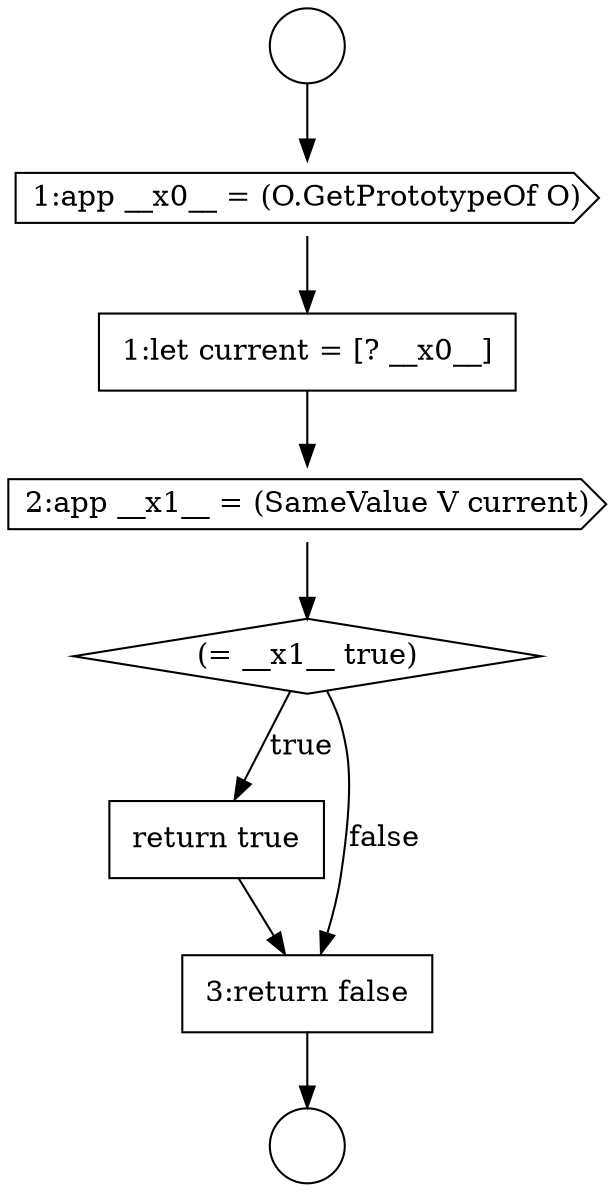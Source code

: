digraph {
  node2844 [shape=cds, label=<<font color="black">2:app __x1__ = (SameValue V current)</font>> color="black" fillcolor="white" style=filled]
  node2845 [shape=diamond, label=<<font color="black">(= __x1__ true)</font>> color="black" fillcolor="white" style=filled]
  node2842 [shape=cds, label=<<font color="black">1:app __x0__ = (O.GetPrototypeOf O)</font>> color="black" fillcolor="white" style=filled]
  node2846 [shape=none, margin=0, label=<<font color="black">
    <table border="0" cellborder="1" cellspacing="0" cellpadding="10">
      <tr><td align="left">return true</td></tr>
    </table>
  </font>> color="black" fillcolor="white" style=filled]
  node2843 [shape=none, margin=0, label=<<font color="black">
    <table border="0" cellborder="1" cellspacing="0" cellpadding="10">
      <tr><td align="left">1:let current = [? __x0__]</td></tr>
    </table>
  </font>> color="black" fillcolor="white" style=filled]
  node2847 [shape=none, margin=0, label=<<font color="black">
    <table border="0" cellborder="1" cellspacing="0" cellpadding="10">
      <tr><td align="left">3:return false</td></tr>
    </table>
  </font>> color="black" fillcolor="white" style=filled]
  node2840 [shape=circle label=" " color="black" fillcolor="white" style=filled]
  node2841 [shape=circle label=" " color="black" fillcolor="white" style=filled]
  node2842 -> node2843 [ color="black"]
  node2840 -> node2842 [ color="black"]
  node2844 -> node2845 [ color="black"]
  node2843 -> node2844 [ color="black"]
  node2847 -> node2841 [ color="black"]
  node2846 -> node2847 [ color="black"]
  node2845 -> node2846 [label=<<font color="black">true</font>> color="black"]
  node2845 -> node2847 [label=<<font color="black">false</font>> color="black"]
}

